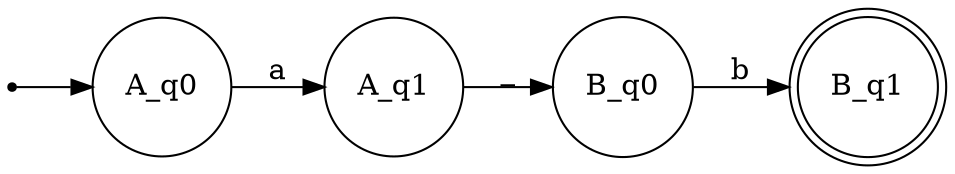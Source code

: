 digraph {
    rankdir=LR;
    inic [shape=point];
    inic -> A_q0;
    A_q0 [shape=circle];
    B_q1 [shape=doublecircle];
    A_q1 [shape=circle];
    B_q0 [shape=circle];
    A_q0 -> A_q1 [label="a"];
    B_q0 -> B_q1 [label="b"];
    A_q1 -> B_q0 [label="_"];
}